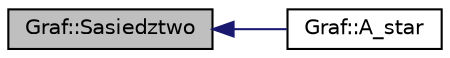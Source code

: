 digraph G
{
  edge [fontname="Helvetica",fontsize="10",labelfontname="Helvetica",labelfontsize="10"];
  node [fontname="Helvetica",fontsize="10",shape=record];
  rankdir="LR";
  Node1 [label="Graf::Sasiedztwo",height=0.2,width=0.4,color="black", fillcolor="grey75", style="filled" fontcolor="black"];
  Node1 -> Node2 [dir="back",color="midnightblue",fontsize="10",style="solid",fontname="Helvetica"];
  Node2 [label="Graf::A_star",height=0.2,width=0.4,color="black", fillcolor="white", style="filled",URL="$class_graf.html#a6c44918b1313dc1757fc01c18dde3b80",tooltip="Realizuje algorytm A*."];
}
